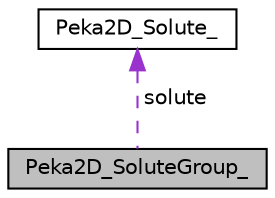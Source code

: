 digraph "Peka2D_SoluteGroup_"
{
 // LATEX_PDF_SIZE
  edge [fontname="Helvetica",fontsize="10",labelfontname="Helvetica",labelfontsize="10"];
  node [fontname="Helvetica",fontsize="10",shape=record];
  Node1 [label="Peka2D_SoluteGroup_",height=0.2,width=0.4,color="black", fillcolor="grey75", style="filled", fontcolor="black",tooltip=" "];
  Node2 -> Node1 [dir="back",color="darkorchid3",fontsize="10",style="dashed",label=" solute" ,fontname="Helvetica"];
  Node2 [label="Peka2D_Solute_",height=0.2,width=0.4,color="black", fillcolor="white", style="filled",URL="$structPeka2D__Solute__.html",tooltip=" "];
}
